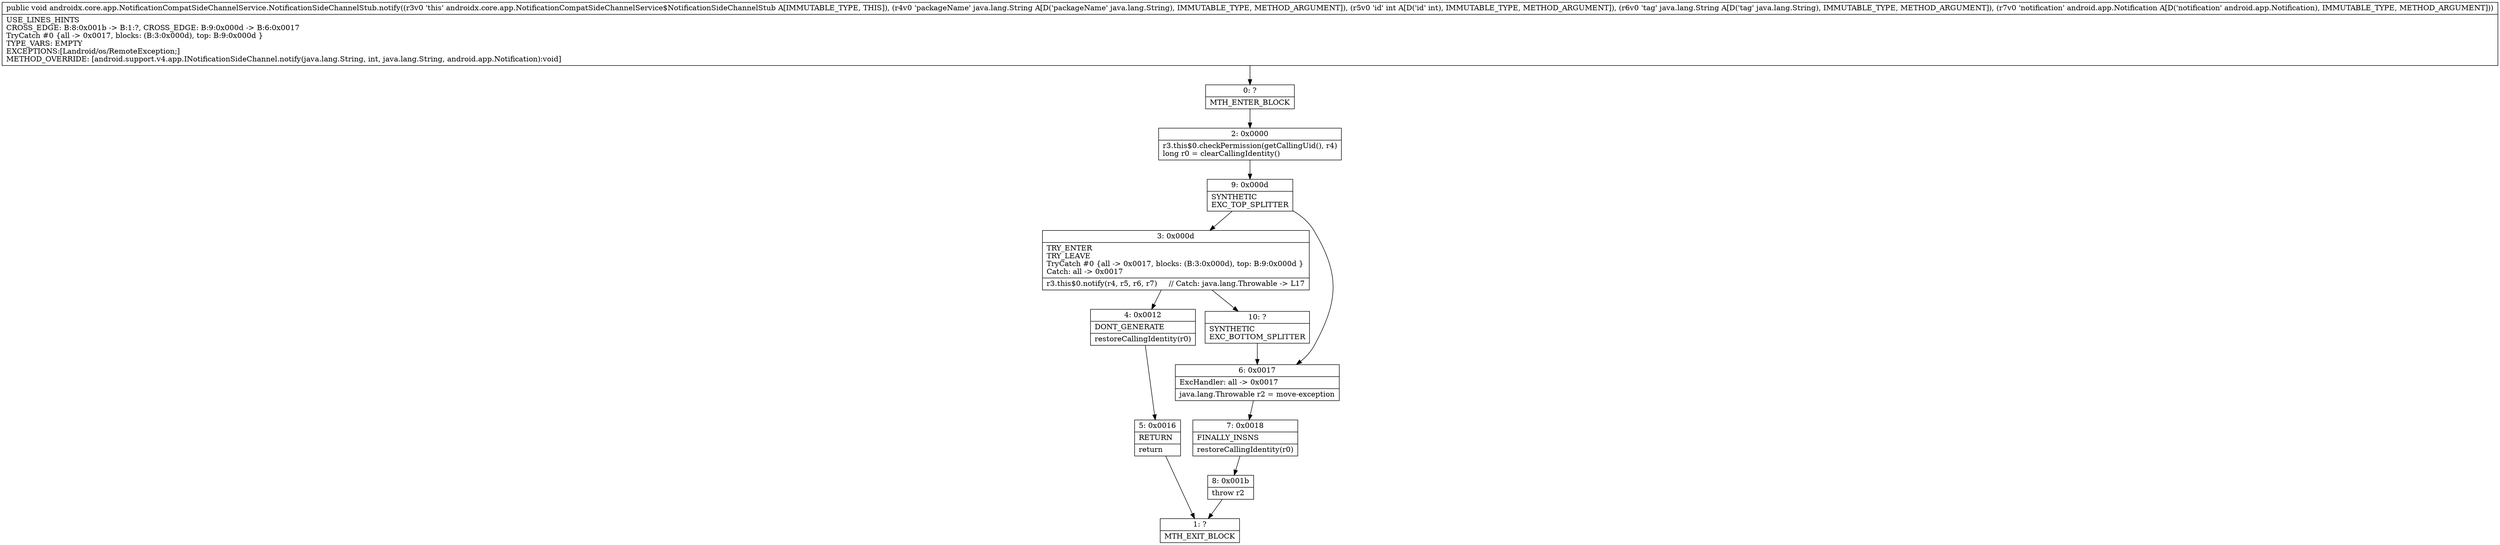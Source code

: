 digraph "CFG forandroidx.core.app.NotificationCompatSideChannelService.NotificationSideChannelStub.notify(Ljava\/lang\/String;ILjava\/lang\/String;Landroid\/app\/Notification;)V" {
Node_0 [shape=record,label="{0\:\ ?|MTH_ENTER_BLOCK\l}"];
Node_2 [shape=record,label="{2\:\ 0x0000|r3.this$0.checkPermission(getCallingUid(), r4)\llong r0 = clearCallingIdentity()\l}"];
Node_9 [shape=record,label="{9\:\ 0x000d|SYNTHETIC\lEXC_TOP_SPLITTER\l}"];
Node_3 [shape=record,label="{3\:\ 0x000d|TRY_ENTER\lTRY_LEAVE\lTryCatch #0 \{all \-\> 0x0017, blocks: (B:3:0x000d), top: B:9:0x000d \}\lCatch: all \-\> 0x0017\l|r3.this$0.notify(r4, r5, r6, r7)     \/\/ Catch: java.lang.Throwable \-\> L17\l}"];
Node_4 [shape=record,label="{4\:\ 0x0012|DONT_GENERATE\l|restoreCallingIdentity(r0)\l}"];
Node_5 [shape=record,label="{5\:\ 0x0016|RETURN\l|return\l}"];
Node_1 [shape=record,label="{1\:\ ?|MTH_EXIT_BLOCK\l}"];
Node_10 [shape=record,label="{10\:\ ?|SYNTHETIC\lEXC_BOTTOM_SPLITTER\l}"];
Node_6 [shape=record,label="{6\:\ 0x0017|ExcHandler: all \-\> 0x0017\l|java.lang.Throwable r2 = move\-exception\l}"];
Node_7 [shape=record,label="{7\:\ 0x0018|FINALLY_INSNS\l|restoreCallingIdentity(r0)\l}"];
Node_8 [shape=record,label="{8\:\ 0x001b|throw r2\l}"];
MethodNode[shape=record,label="{public void androidx.core.app.NotificationCompatSideChannelService.NotificationSideChannelStub.notify((r3v0 'this' androidx.core.app.NotificationCompatSideChannelService$NotificationSideChannelStub A[IMMUTABLE_TYPE, THIS]), (r4v0 'packageName' java.lang.String A[D('packageName' java.lang.String), IMMUTABLE_TYPE, METHOD_ARGUMENT]), (r5v0 'id' int A[D('id' int), IMMUTABLE_TYPE, METHOD_ARGUMENT]), (r6v0 'tag' java.lang.String A[D('tag' java.lang.String), IMMUTABLE_TYPE, METHOD_ARGUMENT]), (r7v0 'notification' android.app.Notification A[D('notification' android.app.Notification), IMMUTABLE_TYPE, METHOD_ARGUMENT]))  | USE_LINES_HINTS\lCROSS_EDGE: B:8:0x001b \-\> B:1:?, CROSS_EDGE: B:9:0x000d \-\> B:6:0x0017\lTryCatch #0 \{all \-\> 0x0017, blocks: (B:3:0x000d), top: B:9:0x000d \}\lTYPE_VARS: EMPTY\lEXCEPTIONS:[Landroid\/os\/RemoteException;]\lMETHOD_OVERRIDE: [android.support.v4.app.INotificationSideChannel.notify(java.lang.String, int, java.lang.String, android.app.Notification):void]\l}"];
MethodNode -> Node_0;Node_0 -> Node_2;
Node_2 -> Node_9;
Node_9 -> Node_3;
Node_9 -> Node_6;
Node_3 -> Node_4;
Node_3 -> Node_10;
Node_4 -> Node_5;
Node_5 -> Node_1;
Node_10 -> Node_6;
Node_6 -> Node_7;
Node_7 -> Node_8;
Node_8 -> Node_1;
}

